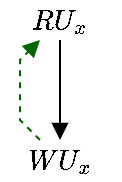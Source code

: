 <mxfile version="20.3.0" type="device"><diagram id="6mk3NABMfcJmzDkwruF3" name="Page-1"><mxGraphModel dx="853" dy="414" grid="1" gridSize="10" guides="1" tooltips="1" connect="1" arrows="1" fold="1" page="1" pageScale="1" pageWidth="827" pageHeight="1169" math="1" shadow="0"><root><mxCell id="0"/><mxCell id="1" parent="0"/><mxCell id="Q_bgYb5V3SogECtexHgN-1" value="$$RU_x$$" style="text;html=1;strokeColor=none;fillColor=none;align=center;verticalAlign=middle;whiteSpace=wrap;rounded=0;" vertex="1" parent="1"><mxGeometry x="10" y="10" width="60" height="20" as="geometry"/></mxCell><mxCell id="Q_bgYb5V3SogECtexHgN-2" value="$$WU_x$$" style="text;html=1;strokeColor=none;fillColor=none;align=center;verticalAlign=middle;whiteSpace=wrap;rounded=0;" vertex="1" parent="1"><mxGeometry x="10" y="80" width="60" height="20" as="geometry"/></mxCell><mxCell id="Q_bgYb5V3SogECtexHgN-3" style="edgeStyle=none;rounded=0;orthogonalLoop=1;jettySize=auto;html=1;endArrow=block;endFill=1;" edge="1" parent="1" source="Q_bgYb5V3SogECtexHgN-1" target="Q_bgYb5V3SogECtexHgN-2"><mxGeometry relative="1" as="geometry"><mxPoint x="228.333" as="sourcePoint"/><mxPoint x="241.667" y="40" as="targetPoint"/></mxGeometry></mxCell><mxCell id="Q_bgYb5V3SogECtexHgN-4" style="edgeStyle=none;rounded=0;orthogonalLoop=1;jettySize=auto;html=1;strokeColor=#006600;strokeWidth=1;endArrow=block;endFill=1;endSize=6;dashed=1;" edge="1" parent="1" source="Q_bgYb5V3SogECtexHgN-2" target="Q_bgYb5V3SogECtexHgN-1"><mxGeometry relative="1" as="geometry"><mxPoint x="153.333" as="sourcePoint"/><mxPoint x="236.667" y="100" as="targetPoint"/><Array as="points"><mxPoint x="20" y="70"/><mxPoint x="20" y="40"/></Array></mxGeometry></mxCell></root></mxGraphModel></diagram></mxfile>